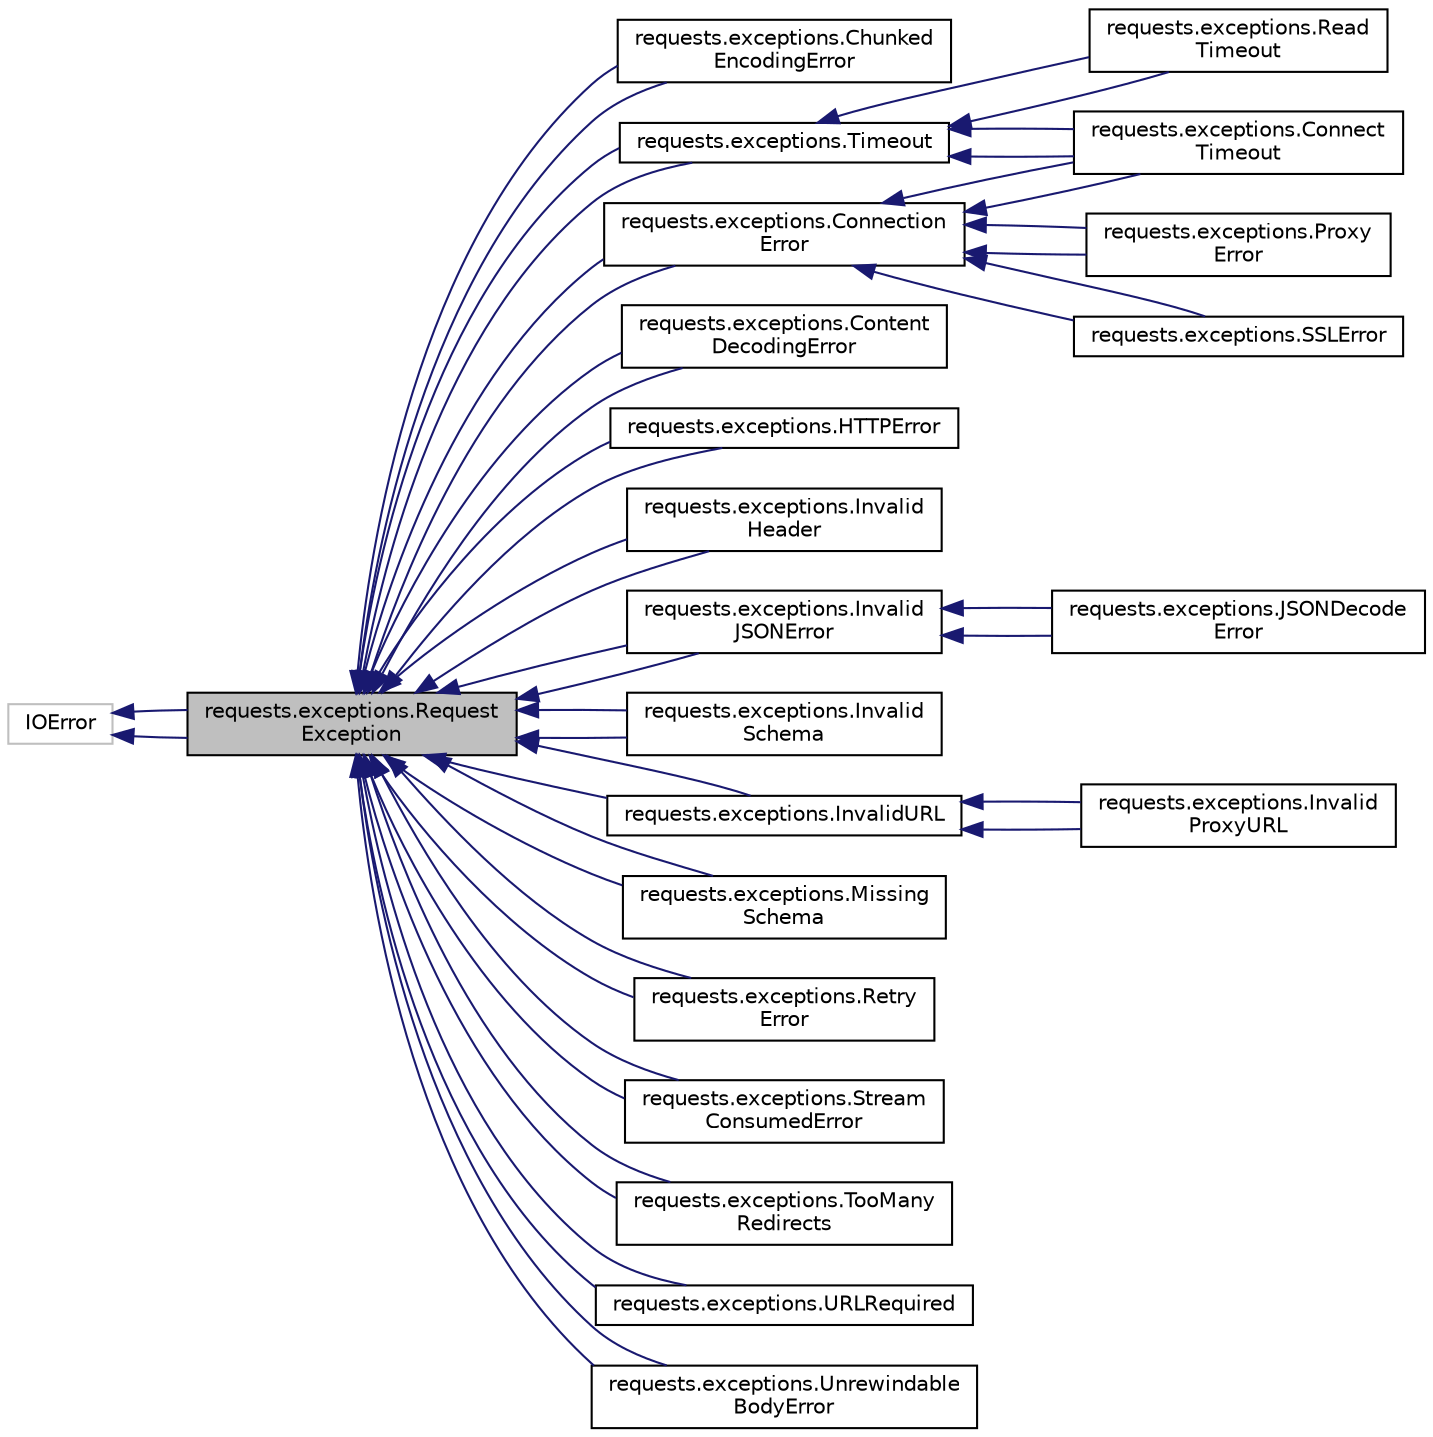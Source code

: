 digraph "requests.exceptions.RequestException"
{
 // LATEX_PDF_SIZE
  edge [fontname="Helvetica",fontsize="10",labelfontname="Helvetica",labelfontsize="10"];
  node [fontname="Helvetica",fontsize="10",shape=record];
  rankdir="LR";
  Node1 [label="requests.exceptions.Request\lException",height=0.2,width=0.4,color="black", fillcolor="grey75", style="filled", fontcolor="black",tooltip=" "];
  Node2 -> Node1 [dir="back",color="midnightblue",fontsize="10",style="solid",fontname="Helvetica"];
  Node2 [label="IOError",height=0.2,width=0.4,color="grey75", fillcolor="white", style="filled",tooltip=" "];
  Node2 -> Node1 [dir="back",color="midnightblue",fontsize="10",style="solid",fontname="Helvetica"];
  Node1 -> Node3 [dir="back",color="midnightblue",fontsize="10",style="solid",fontname="Helvetica"];
  Node3 [label="requests.exceptions.Chunked\lEncodingError",height=0.2,width=0.4,color="black", fillcolor="white", style="filled",URL="$classrequests_1_1exceptions_1_1ChunkedEncodingError.html",tooltip=" "];
  Node1 -> Node3 [dir="back",color="midnightblue",fontsize="10",style="solid",fontname="Helvetica"];
  Node1 -> Node4 [dir="back",color="midnightblue",fontsize="10",style="solid",fontname="Helvetica"];
  Node4 [label="requests.exceptions.Connection\lError",height=0.2,width=0.4,color="black", fillcolor="white", style="filled",URL="$classrequests_1_1exceptions_1_1ConnectionError.html",tooltip=" "];
  Node4 -> Node5 [dir="back",color="midnightblue",fontsize="10",style="solid",fontname="Helvetica"];
  Node5 [label="requests.exceptions.Connect\lTimeout",height=0.2,width=0.4,color="black", fillcolor="white", style="filled",URL="$classrequests_1_1exceptions_1_1ConnectTimeout.html",tooltip=" "];
  Node4 -> Node5 [dir="back",color="midnightblue",fontsize="10",style="solid",fontname="Helvetica"];
  Node4 -> Node6 [dir="back",color="midnightblue",fontsize="10",style="solid",fontname="Helvetica"];
  Node6 [label="requests.exceptions.Proxy\lError",height=0.2,width=0.4,color="black", fillcolor="white", style="filled",URL="$classrequests_1_1exceptions_1_1ProxyError.html",tooltip=" "];
  Node4 -> Node6 [dir="back",color="midnightblue",fontsize="10",style="solid",fontname="Helvetica"];
  Node4 -> Node7 [dir="back",color="midnightblue",fontsize="10",style="solid",fontname="Helvetica"];
  Node7 [label="requests.exceptions.SSLError",height=0.2,width=0.4,color="black", fillcolor="white", style="filled",URL="$classrequests_1_1exceptions_1_1SSLError.html",tooltip=" "];
  Node4 -> Node7 [dir="back",color="midnightblue",fontsize="10",style="solid",fontname="Helvetica"];
  Node1 -> Node4 [dir="back",color="midnightblue",fontsize="10",style="solid",fontname="Helvetica"];
  Node1 -> Node8 [dir="back",color="midnightblue",fontsize="10",style="solid",fontname="Helvetica"];
  Node8 [label="requests.exceptions.Content\lDecodingError",height=0.2,width=0.4,color="black", fillcolor="white", style="filled",URL="$classrequests_1_1exceptions_1_1ContentDecodingError.html",tooltip=" "];
  Node1 -> Node8 [dir="back",color="midnightblue",fontsize="10",style="solid",fontname="Helvetica"];
  Node1 -> Node9 [dir="back",color="midnightblue",fontsize="10",style="solid",fontname="Helvetica"];
  Node9 [label="requests.exceptions.HTTPError",height=0.2,width=0.4,color="black", fillcolor="white", style="filled",URL="$classrequests_1_1exceptions_1_1HTTPError.html",tooltip=" "];
  Node1 -> Node9 [dir="back",color="midnightblue",fontsize="10",style="solid",fontname="Helvetica"];
  Node1 -> Node10 [dir="back",color="midnightblue",fontsize="10",style="solid",fontname="Helvetica"];
  Node10 [label="requests.exceptions.Invalid\lHeader",height=0.2,width=0.4,color="black", fillcolor="white", style="filled",URL="$classrequests_1_1exceptions_1_1InvalidHeader.html",tooltip=" "];
  Node1 -> Node10 [dir="back",color="midnightblue",fontsize="10",style="solid",fontname="Helvetica"];
  Node1 -> Node11 [dir="back",color="midnightblue",fontsize="10",style="solid",fontname="Helvetica"];
  Node11 [label="requests.exceptions.Invalid\lJSONError",height=0.2,width=0.4,color="black", fillcolor="white", style="filled",URL="$classrequests_1_1exceptions_1_1InvalidJSONError.html",tooltip=" "];
  Node11 -> Node12 [dir="back",color="midnightblue",fontsize="10",style="solid",fontname="Helvetica"];
  Node12 [label="requests.exceptions.JSONDecode\lError",height=0.2,width=0.4,color="black", fillcolor="white", style="filled",URL="$classrequests_1_1exceptions_1_1JSONDecodeError.html",tooltip=" "];
  Node11 -> Node12 [dir="back",color="midnightblue",fontsize="10",style="solid",fontname="Helvetica"];
  Node1 -> Node11 [dir="back",color="midnightblue",fontsize="10",style="solid",fontname="Helvetica"];
  Node1 -> Node13 [dir="back",color="midnightblue",fontsize="10",style="solid",fontname="Helvetica"];
  Node13 [label="requests.exceptions.Invalid\lSchema",height=0.2,width=0.4,color="black", fillcolor="white", style="filled",URL="$classrequests_1_1exceptions_1_1InvalidSchema.html",tooltip=" "];
  Node1 -> Node13 [dir="back",color="midnightblue",fontsize="10",style="solid",fontname="Helvetica"];
  Node1 -> Node14 [dir="back",color="midnightblue",fontsize="10",style="solid",fontname="Helvetica"];
  Node14 [label="requests.exceptions.InvalidURL",height=0.2,width=0.4,color="black", fillcolor="white", style="filled",URL="$classrequests_1_1exceptions_1_1InvalidURL.html",tooltip=" "];
  Node14 -> Node15 [dir="back",color="midnightblue",fontsize="10",style="solid",fontname="Helvetica"];
  Node15 [label="requests.exceptions.Invalid\lProxyURL",height=0.2,width=0.4,color="black", fillcolor="white", style="filled",URL="$classrequests_1_1exceptions_1_1InvalidProxyURL.html",tooltip=" "];
  Node14 -> Node15 [dir="back",color="midnightblue",fontsize="10",style="solid",fontname="Helvetica"];
  Node1 -> Node14 [dir="back",color="midnightblue",fontsize="10",style="solid",fontname="Helvetica"];
  Node1 -> Node16 [dir="back",color="midnightblue",fontsize="10",style="solid",fontname="Helvetica"];
  Node16 [label="requests.exceptions.Missing\lSchema",height=0.2,width=0.4,color="black", fillcolor="white", style="filled",URL="$classrequests_1_1exceptions_1_1MissingSchema.html",tooltip=" "];
  Node1 -> Node16 [dir="back",color="midnightblue",fontsize="10",style="solid",fontname="Helvetica"];
  Node1 -> Node17 [dir="back",color="midnightblue",fontsize="10",style="solid",fontname="Helvetica"];
  Node17 [label="requests.exceptions.Retry\lError",height=0.2,width=0.4,color="black", fillcolor="white", style="filled",URL="$classrequests_1_1exceptions_1_1RetryError.html",tooltip=" "];
  Node1 -> Node17 [dir="back",color="midnightblue",fontsize="10",style="solid",fontname="Helvetica"];
  Node1 -> Node18 [dir="back",color="midnightblue",fontsize="10",style="solid",fontname="Helvetica"];
  Node18 [label="requests.exceptions.Stream\lConsumedError",height=0.2,width=0.4,color="black", fillcolor="white", style="filled",URL="$classrequests_1_1exceptions_1_1StreamConsumedError.html",tooltip=" "];
  Node1 -> Node18 [dir="back",color="midnightblue",fontsize="10",style="solid",fontname="Helvetica"];
  Node1 -> Node19 [dir="back",color="midnightblue",fontsize="10",style="solid",fontname="Helvetica"];
  Node19 [label="requests.exceptions.Timeout",height=0.2,width=0.4,color="black", fillcolor="white", style="filled",URL="$classrequests_1_1exceptions_1_1Timeout.html",tooltip=" "];
  Node19 -> Node5 [dir="back",color="midnightblue",fontsize="10",style="solid",fontname="Helvetica"];
  Node19 -> Node5 [dir="back",color="midnightblue",fontsize="10",style="solid",fontname="Helvetica"];
  Node19 -> Node20 [dir="back",color="midnightblue",fontsize="10",style="solid",fontname="Helvetica"];
  Node20 [label="requests.exceptions.Read\lTimeout",height=0.2,width=0.4,color="black", fillcolor="white", style="filled",URL="$classrequests_1_1exceptions_1_1ReadTimeout.html",tooltip=" "];
  Node19 -> Node20 [dir="back",color="midnightblue",fontsize="10",style="solid",fontname="Helvetica"];
  Node1 -> Node19 [dir="back",color="midnightblue",fontsize="10",style="solid",fontname="Helvetica"];
  Node1 -> Node21 [dir="back",color="midnightblue",fontsize="10",style="solid",fontname="Helvetica"];
  Node21 [label="requests.exceptions.TooMany\lRedirects",height=0.2,width=0.4,color="black", fillcolor="white", style="filled",URL="$classrequests_1_1exceptions_1_1TooManyRedirects.html",tooltip=" "];
  Node1 -> Node21 [dir="back",color="midnightblue",fontsize="10",style="solid",fontname="Helvetica"];
  Node1 -> Node22 [dir="back",color="midnightblue",fontsize="10",style="solid",fontname="Helvetica"];
  Node22 [label="requests.exceptions.URLRequired",height=0.2,width=0.4,color="black", fillcolor="white", style="filled",URL="$classrequests_1_1exceptions_1_1URLRequired.html",tooltip=" "];
  Node1 -> Node22 [dir="back",color="midnightblue",fontsize="10",style="solid",fontname="Helvetica"];
  Node1 -> Node23 [dir="back",color="midnightblue",fontsize="10",style="solid",fontname="Helvetica"];
  Node23 [label="requests.exceptions.Unrewindable\lBodyError",height=0.2,width=0.4,color="black", fillcolor="white", style="filled",URL="$classrequests_1_1exceptions_1_1UnrewindableBodyError.html",tooltip=" "];
  Node1 -> Node23 [dir="back",color="midnightblue",fontsize="10",style="solid",fontname="Helvetica"];
}

